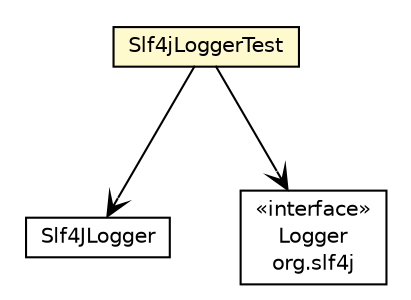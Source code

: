 #!/usr/local/bin/dot
#
# Class diagram 
# Generated by UMLGraph version R5_6_6-8-g8d7759 (http://www.umlgraph.org/)
#

digraph G {
	edge [fontname="Helvetica",fontsize=10,labelfontname="Helvetica",labelfontsize=10];
	node [fontname="Helvetica",fontsize=10,shape=plaintext];
	nodesep=0.25;
	ranksep=0.5;
	// org.dayatang.utils.Slf4jLoggerTest
	c42824 [label=<<table title="org.dayatang.utils.Slf4jLoggerTest" border="0" cellborder="1" cellspacing="0" cellpadding="2" port="p" bgcolor="lemonChiffon" href="./Slf4jLoggerTest.html">
		<tr><td><table border="0" cellspacing="0" cellpadding="1">
<tr><td align="center" balign="center"> Slf4jLoggerTest </td></tr>
		</table></td></tr>
		</table>>, URL="./Slf4jLoggerTest.html", fontname="Helvetica", fontcolor="black", fontsize=10.0];
	// org.dayatang.utils.Slf4jLoggerTest NAVASSOC org.dayatang.utils.Slf4JLogger
	c42824:p -> c43015:p [taillabel="", label=" "headlabel="", fontname="Helvetica", fontcolor="black", fontsize=10.0, color="black", arrowhead=open];
	// org.dayatang.utils.Slf4jLoggerTest NAVASSOC org.slf4j.Logger
	c42824:p -> c43016:p [taillabel="", label=" "headlabel="", fontname="Helvetica", fontcolor="black", fontsize=10.0, color="black", arrowhead=open];
	// org.slf4j.Logger
	c43016 [label=<<table title="org.slf4j.Logger" border="0" cellborder="1" cellspacing="0" cellpadding="2" port="p" href="http://java.sun.com/j2se/1.4.2/docs/api/org/slf4j/Logger.html">
		<tr><td><table border="0" cellspacing="0" cellpadding="1">
<tr><td align="center" balign="center"> &#171;interface&#187; </td></tr>
<tr><td align="center" balign="center"> Logger </td></tr>
<tr><td align="center" balign="center"> org.slf4j </td></tr>
		</table></td></tr>
		</table>>, URL="http://java.sun.com/j2se/1.4.2/docs/api/org/slf4j/Logger.html", fontname="Helvetica", fontcolor="black", fontsize=10.0];
	// org.dayatang.utils.Slf4JLogger
	c43015 [label=<<table title="org.dayatang.utils.Slf4JLogger" border="0" cellborder="1" cellspacing="0" cellpadding="2" port="p" href="http://java.sun.com/j2se/1.4.2/docs/api/org/dayatang/utils/Slf4JLogger.html">
		<tr><td><table border="0" cellspacing="0" cellpadding="1">
<tr><td align="center" balign="center"> Slf4JLogger </td></tr>
		</table></td></tr>
		</table>>, URL="http://java.sun.com/j2se/1.4.2/docs/api/org/dayatang/utils/Slf4JLogger.html", fontname="Helvetica", fontcolor="black", fontsize=10.0];
}

